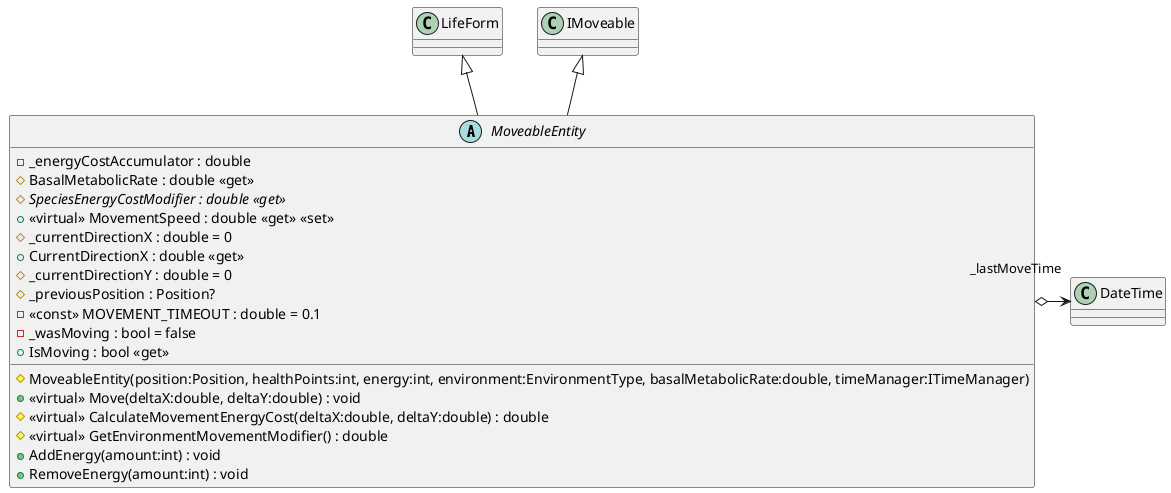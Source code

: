 @startuml
abstract class MoveableEntity {
    - _energyCostAccumulator : double
    # BasalMetabolicRate : double <<get>>
    # {abstract} SpeciesEnergyCostModifier : double <<get>>
    # MoveableEntity(position:Position, healthPoints:int, energy:int, environment:EnvironmentType, basalMetabolicRate:double, timeManager:ITimeManager)
    + <<virtual>> MovementSpeed : double <<get>> <<set>>
    # _currentDirectionX : double = 0
    + CurrentDirectionX : double <<get>>
    # _currentDirectionY : double = 0
    # _previousPosition : Position?
    - <<const>> MOVEMENT_TIMEOUT : double = 0.1
    - _wasMoving : bool = false
    + IsMoving : bool <<get>>
    + <<virtual>> Move(deltaX:double, deltaY:double) : void
    # <<virtual>> CalculateMovementEnergyCost(deltaX:double, deltaY:double) : double
    # <<virtual>> GetEnvironmentMovementModifier() : double
    + AddEnergy(amount:int) : void
    + RemoveEnergy(amount:int) : void
}
LifeForm <|-- MoveableEntity
IMoveable <|-- MoveableEntity
MoveableEntity o-> "_lastMoveTime" DateTime
@enduml
